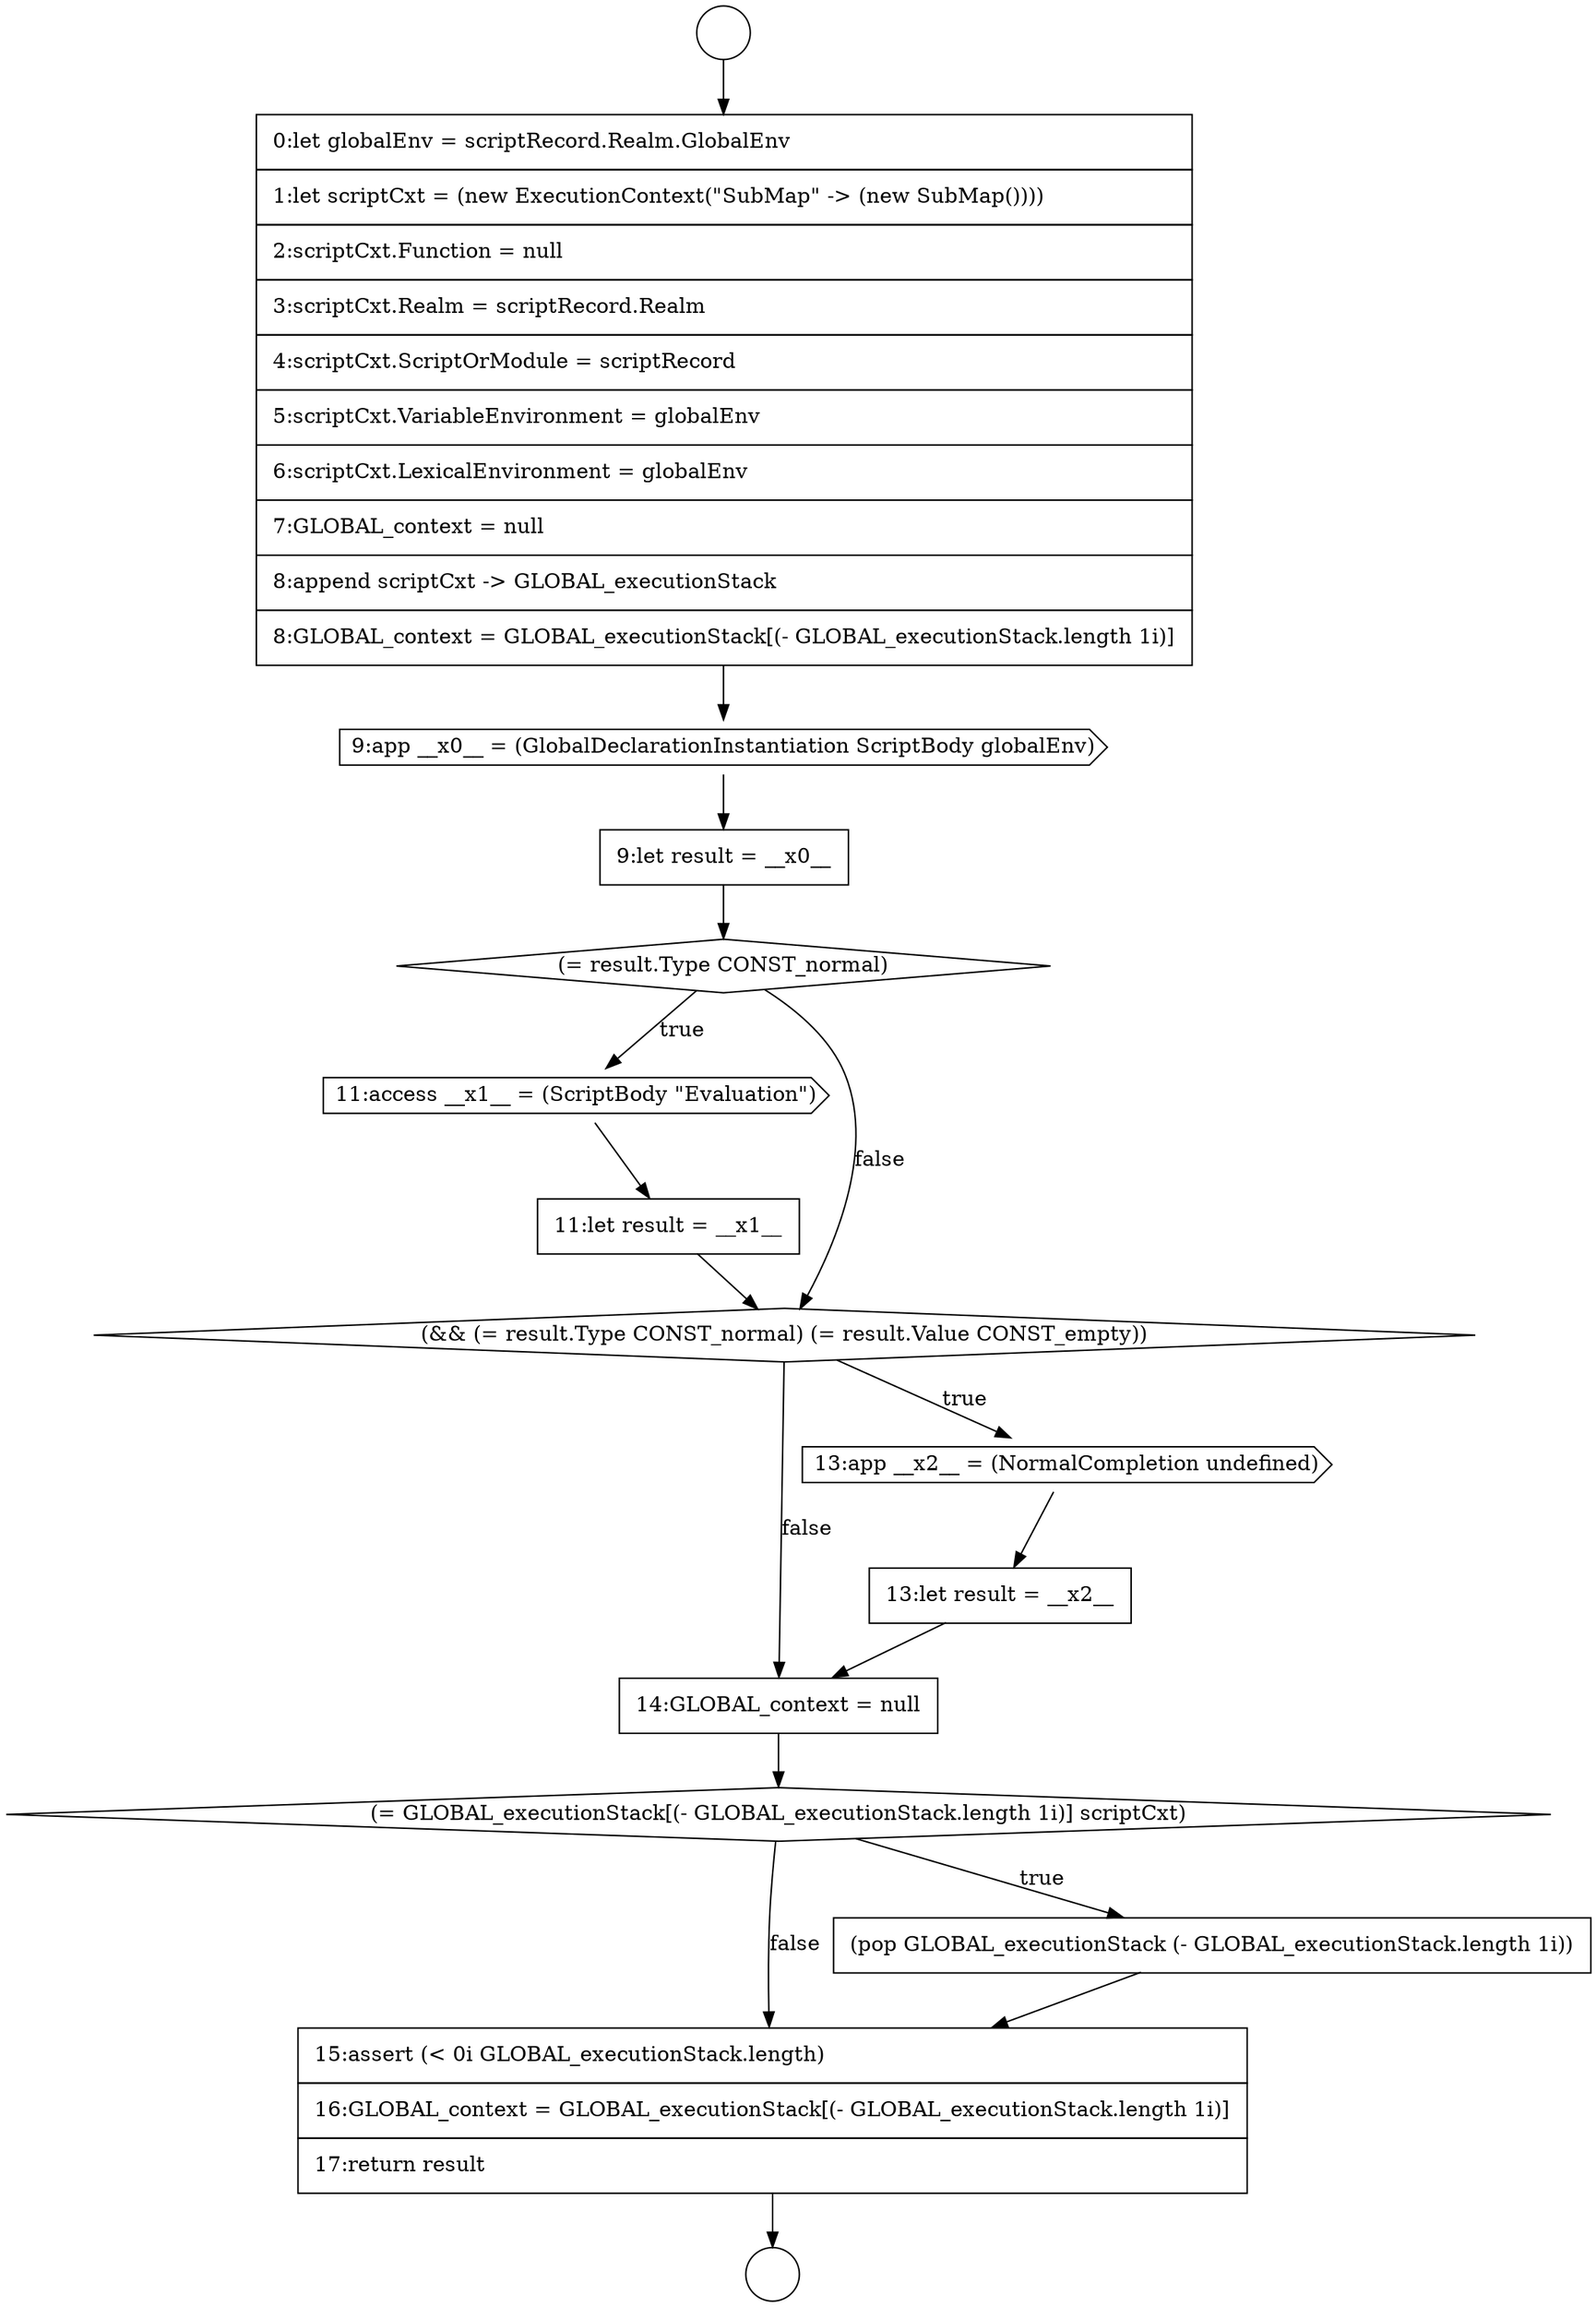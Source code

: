 digraph {
  node9273 [shape=cds, label=<<font color="black">11:access __x1__ = (ScriptBody &quot;Evaluation&quot;)</font>> color="black" fillcolor="white" style=filled]
  node9268 [shape=circle label=" " color="black" fillcolor="white" style=filled]
  node9278 [shape=none, margin=0, label=<<font color="black">
    <table border="0" cellborder="1" cellspacing="0" cellpadding="10">
      <tr><td align="left">14:GLOBAL_context = null</td></tr>
    </table>
  </font>> color="black" fillcolor="white" style=filled]
  node9272 [shape=diamond, label=<<font color="black">(= result.Type CONST_normal)</font>> color="black" fillcolor="white" style=filled]
  node9277 [shape=none, margin=0, label=<<font color="black">
    <table border="0" cellborder="1" cellspacing="0" cellpadding="10">
      <tr><td align="left">13:let result = __x2__</td></tr>
    </table>
  </font>> color="black" fillcolor="white" style=filled]
  node9269 [shape=none, margin=0, label=<<font color="black">
    <table border="0" cellborder="1" cellspacing="0" cellpadding="10">
      <tr><td align="left">0:let globalEnv = scriptRecord.Realm.GlobalEnv</td></tr>
      <tr><td align="left">1:let scriptCxt = (new ExecutionContext(&quot;SubMap&quot; -&gt; (new SubMap())))</td></tr>
      <tr><td align="left">2:scriptCxt.Function = null</td></tr>
      <tr><td align="left">3:scriptCxt.Realm = scriptRecord.Realm</td></tr>
      <tr><td align="left">4:scriptCxt.ScriptOrModule = scriptRecord</td></tr>
      <tr><td align="left">5:scriptCxt.VariableEnvironment = globalEnv</td></tr>
      <tr><td align="left">6:scriptCxt.LexicalEnvironment = globalEnv</td></tr>
      <tr><td align="left">7:GLOBAL_context = null</td></tr>
      <tr><td align="left">8:append scriptCxt -&gt; GLOBAL_executionStack</td></tr>
      <tr><td align="left">8:GLOBAL_context = GLOBAL_executionStack[(- GLOBAL_executionStack.length 1i)]</td></tr>
    </table>
  </font>> color="black" fillcolor="white" style=filled]
  node9276 [shape=cds, label=<<font color="black">13:app __x2__ = (NormalCompletion undefined)</font>> color="black" fillcolor="white" style=filled]
  node9270 [shape=cds, label=<<font color="black">9:app __x0__ = (GlobalDeclarationInstantiation ScriptBody globalEnv)</font>> color="black" fillcolor="white" style=filled]
  node9281 [shape=none, margin=0, label=<<font color="black">
    <table border="0" cellborder="1" cellspacing="0" cellpadding="10">
      <tr><td align="left">15:assert (&lt; 0i GLOBAL_executionStack.length)</td></tr>
      <tr><td align="left">16:GLOBAL_context = GLOBAL_executionStack[(- GLOBAL_executionStack.length 1i)]</td></tr>
      <tr><td align="left">17:return result</td></tr>
    </table>
  </font>> color="black" fillcolor="white" style=filled]
  node9274 [shape=none, margin=0, label=<<font color="black">
    <table border="0" cellborder="1" cellspacing="0" cellpadding="10">
      <tr><td align="left">11:let result = __x1__</td></tr>
    </table>
  </font>> color="black" fillcolor="white" style=filled]
  node9279 [shape=diamond, label=<<font color="black">(= GLOBAL_executionStack[(- GLOBAL_executionStack.length 1i)] scriptCxt)</font>> color="black" fillcolor="white" style=filled]
  node9271 [shape=none, margin=0, label=<<font color="black">
    <table border="0" cellborder="1" cellspacing="0" cellpadding="10">
      <tr><td align="left">9:let result = __x0__</td></tr>
    </table>
  </font>> color="black" fillcolor="white" style=filled]
  node9267 [shape=circle label=" " color="black" fillcolor="white" style=filled]
  node9275 [shape=diamond, label=<<font color="black">(&amp;&amp; (= result.Type CONST_normal) (= result.Value CONST_empty))</font>> color="black" fillcolor="white" style=filled]
  node9280 [shape=none, margin=0, label=<<font color="black">
    <table border="0" cellborder="1" cellspacing="0" cellpadding="10">
      <tr><td align="left">(pop GLOBAL_executionStack (- GLOBAL_executionStack.length 1i))</td></tr>
    </table>
  </font>> color="black" fillcolor="white" style=filled]
  node9274 -> node9275 [ color="black"]
  node9275 -> node9276 [label=<<font color="black">true</font>> color="black"]
  node9275 -> node9278 [label=<<font color="black">false</font>> color="black"]
  node9280 -> node9281 [ color="black"]
  node9267 -> node9269 [ color="black"]
  node9277 -> node9278 [ color="black"]
  node9272 -> node9273 [label=<<font color="black">true</font>> color="black"]
  node9272 -> node9275 [label=<<font color="black">false</font>> color="black"]
  node9278 -> node9279 [ color="black"]
  node9271 -> node9272 [ color="black"]
  node9279 -> node9280 [label=<<font color="black">true</font>> color="black"]
  node9279 -> node9281 [label=<<font color="black">false</font>> color="black"]
  node9270 -> node9271 [ color="black"]
  node9276 -> node9277 [ color="black"]
  node9273 -> node9274 [ color="black"]
  node9269 -> node9270 [ color="black"]
  node9281 -> node9268 [ color="black"]
}
